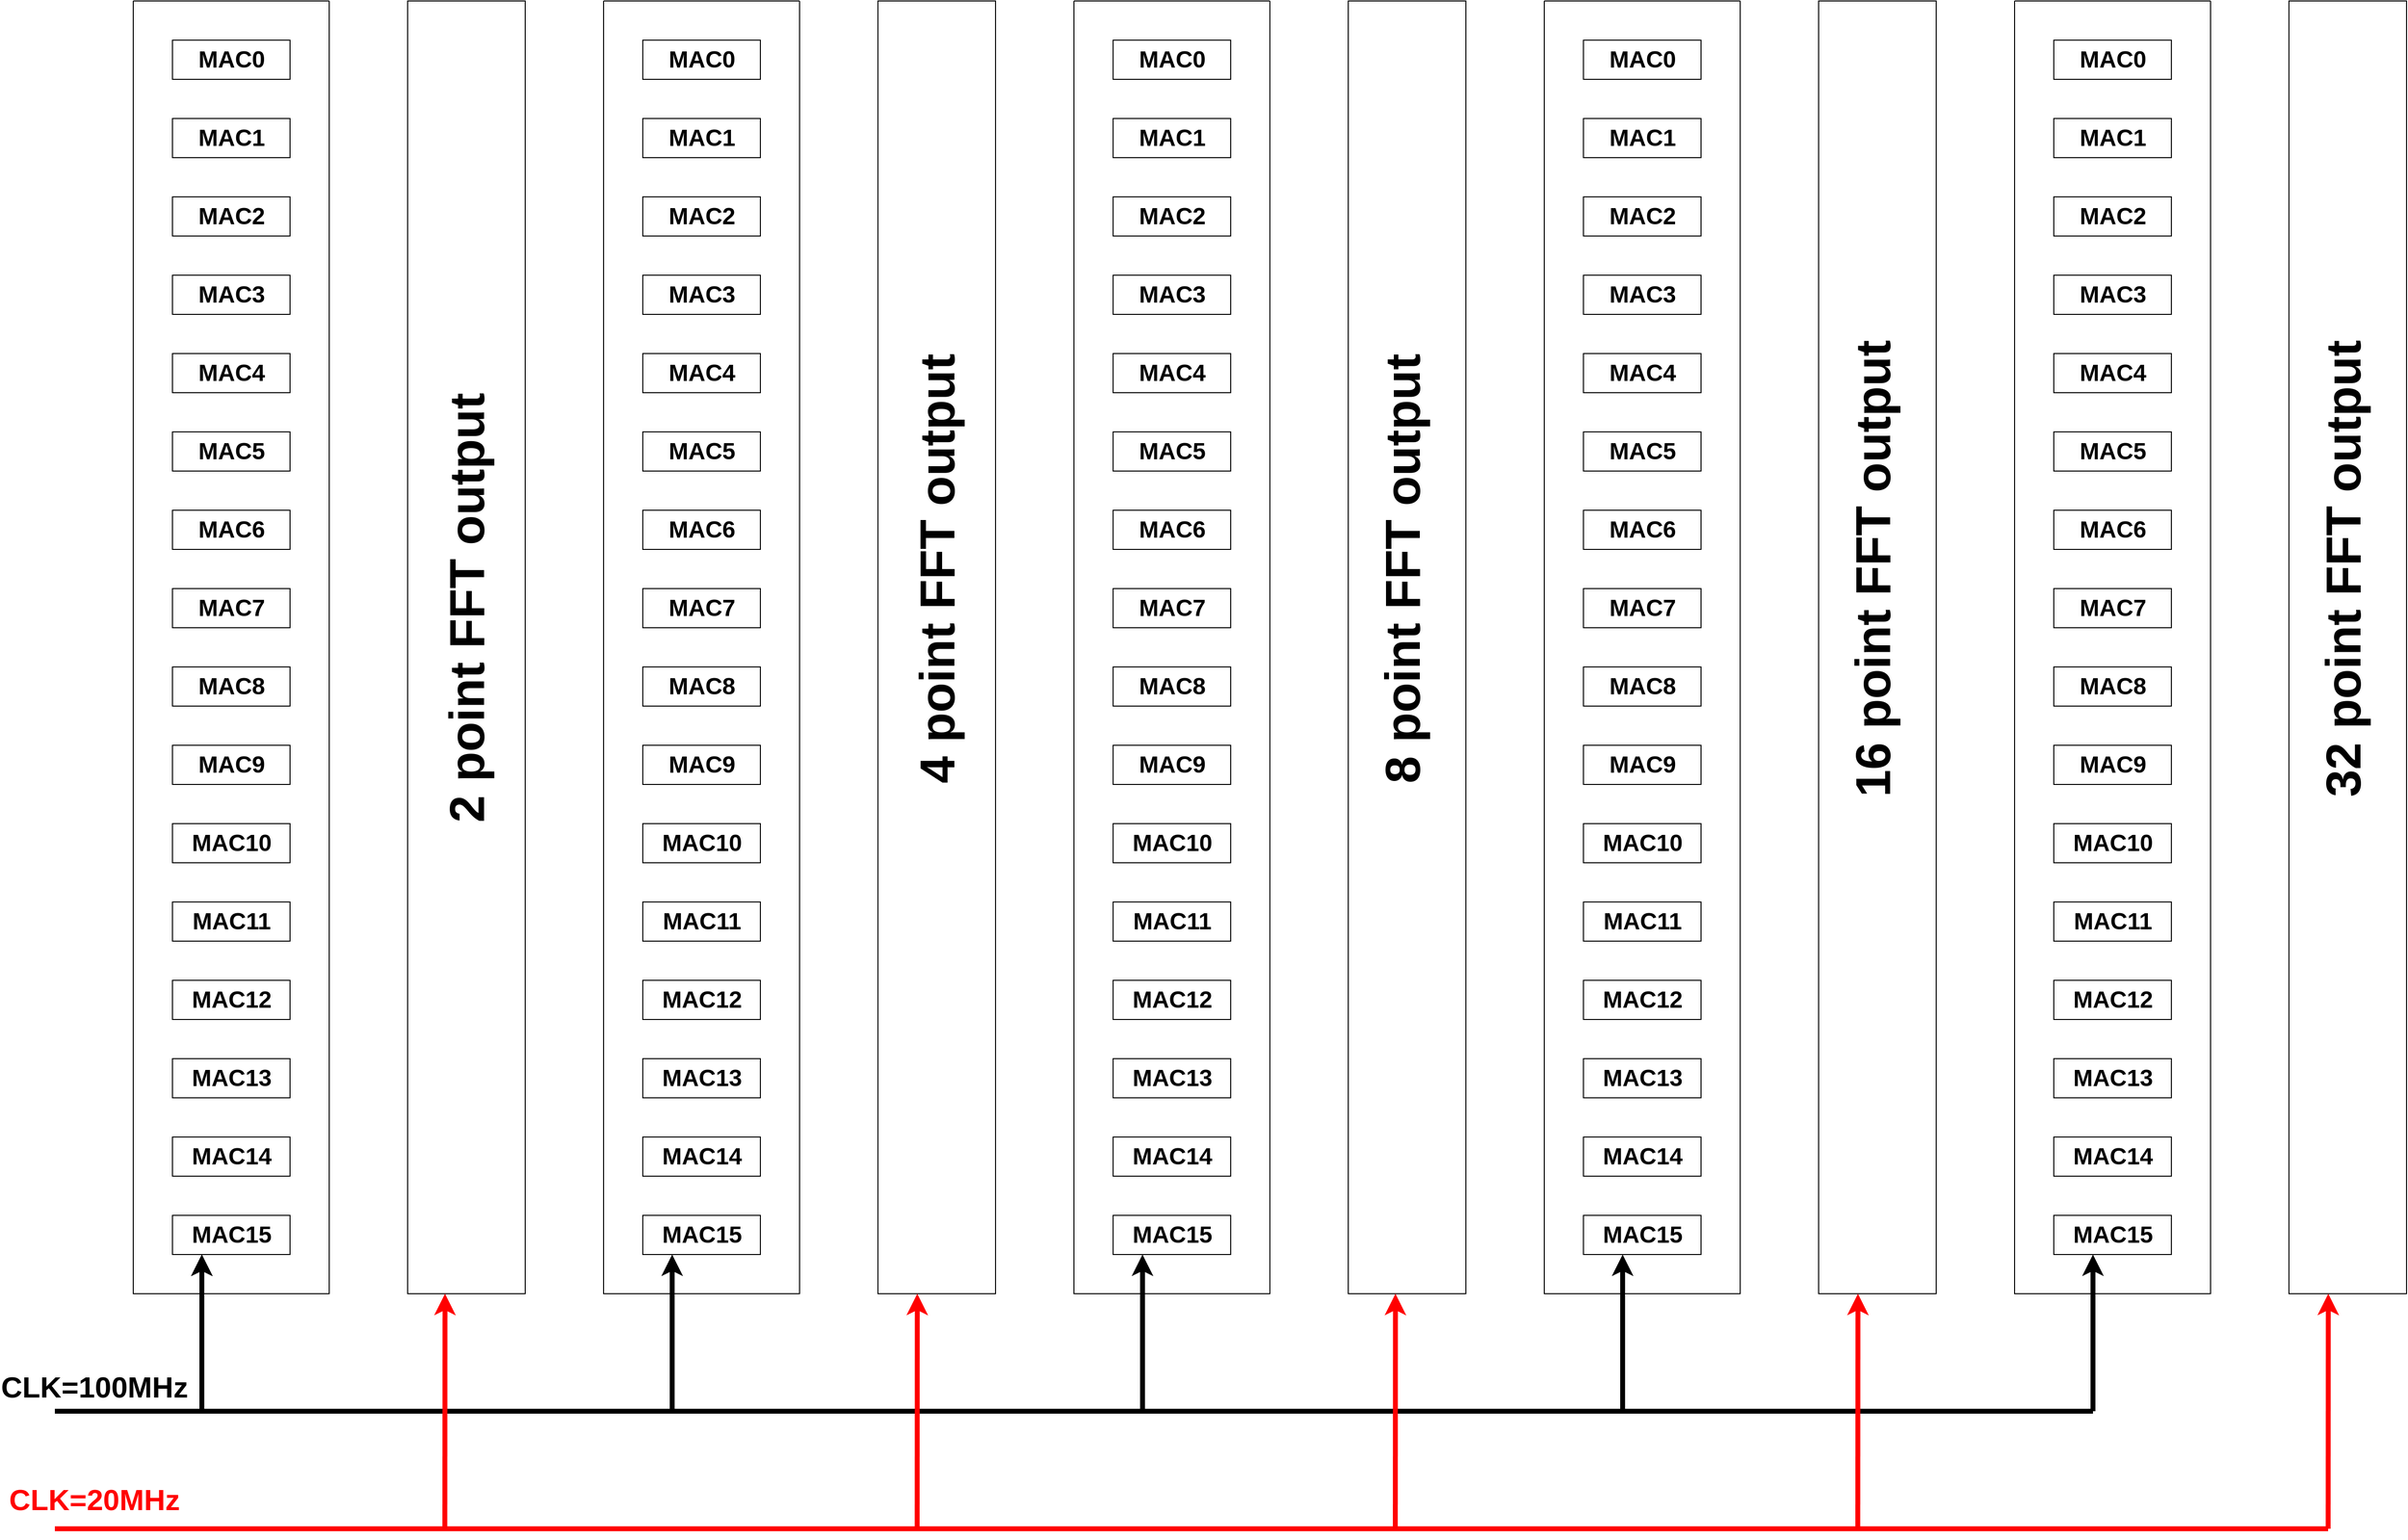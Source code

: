 <mxfile version="18.0.6" type="device"><diagram id="lHMolwDvKHyYYgCFEVTP" name="Page-1"><mxGraphModel dx="4016" dy="2709" grid="1" gridSize="10" guides="1" tooltips="1" connect="1" arrows="1" fold="1" page="1" pageScale="1" pageWidth="850" pageHeight="1100" math="0" shadow="0"><root><mxCell id="0"/><mxCell id="1" parent="0"/><mxCell id="5bzmOetq7V-Bew535B3o-4" value="" style="swimlane;startSize=0;" vertex="1" parent="1"><mxGeometry x="-440" y="-1080" width="200" height="1320" as="geometry"/></mxCell><mxCell id="5bzmOetq7V-Bew535B3o-5" value="" style="rounded=0;whiteSpace=wrap;html=1;" vertex="1" parent="5bzmOetq7V-Bew535B3o-4"><mxGeometry x="40" y="40" width="120" height="40" as="geometry"/></mxCell><mxCell id="5bzmOetq7V-Bew535B3o-8" value="" style="rounded=0;whiteSpace=wrap;html=1;" vertex="1" parent="5bzmOetq7V-Bew535B3o-4"><mxGeometry x="40" y="120" width="120" height="40" as="geometry"/></mxCell><mxCell id="5bzmOetq7V-Bew535B3o-9" value="" style="rounded=0;whiteSpace=wrap;html=1;" vertex="1" parent="5bzmOetq7V-Bew535B3o-4"><mxGeometry x="40" y="200" width="120" height="40" as="geometry"/></mxCell><mxCell id="5bzmOetq7V-Bew535B3o-10" value="" style="rounded=0;whiteSpace=wrap;html=1;" vertex="1" parent="5bzmOetq7V-Bew535B3o-4"><mxGeometry x="40" y="280" width="120" height="40" as="geometry"/></mxCell><mxCell id="5bzmOetq7V-Bew535B3o-11" value="" style="rounded=0;whiteSpace=wrap;html=1;" vertex="1" parent="5bzmOetq7V-Bew535B3o-4"><mxGeometry x="40" y="360" width="120" height="40" as="geometry"/></mxCell><mxCell id="5bzmOetq7V-Bew535B3o-12" value="" style="rounded=0;whiteSpace=wrap;html=1;" vertex="1" parent="5bzmOetq7V-Bew535B3o-4"><mxGeometry x="40" y="440" width="120" height="40" as="geometry"/></mxCell><mxCell id="5bzmOetq7V-Bew535B3o-13" value="" style="rounded=0;whiteSpace=wrap;html=1;" vertex="1" parent="5bzmOetq7V-Bew535B3o-4"><mxGeometry x="40" y="520" width="120" height="40" as="geometry"/></mxCell><mxCell id="5bzmOetq7V-Bew535B3o-14" value="" style="rounded=0;whiteSpace=wrap;html=1;" vertex="1" parent="5bzmOetq7V-Bew535B3o-4"><mxGeometry x="40" y="600" width="120" height="40" as="geometry"/></mxCell><mxCell id="5bzmOetq7V-Bew535B3o-15" value="" style="rounded=0;whiteSpace=wrap;html=1;" vertex="1" parent="5bzmOetq7V-Bew535B3o-4"><mxGeometry x="40" y="680" width="120" height="40" as="geometry"/></mxCell><mxCell id="5bzmOetq7V-Bew535B3o-16" value="" style="rounded=0;whiteSpace=wrap;html=1;" vertex="1" parent="5bzmOetq7V-Bew535B3o-4"><mxGeometry x="40" y="760" width="120" height="40" as="geometry"/></mxCell><mxCell id="5bzmOetq7V-Bew535B3o-17" value="" style="rounded=0;whiteSpace=wrap;html=1;" vertex="1" parent="5bzmOetq7V-Bew535B3o-4"><mxGeometry x="40" y="840" width="120" height="40" as="geometry"/></mxCell><mxCell id="5bzmOetq7V-Bew535B3o-18" value="" style="rounded=0;whiteSpace=wrap;html=1;" vertex="1" parent="5bzmOetq7V-Bew535B3o-4"><mxGeometry x="40" y="920" width="120" height="40" as="geometry"/></mxCell><mxCell id="5bzmOetq7V-Bew535B3o-19" value="" style="rounded=0;whiteSpace=wrap;html=1;" vertex="1" parent="5bzmOetq7V-Bew535B3o-4"><mxGeometry x="40" y="1000" width="120" height="40" as="geometry"/></mxCell><mxCell id="5bzmOetq7V-Bew535B3o-20" value="" style="rounded=0;whiteSpace=wrap;html=1;" vertex="1" parent="5bzmOetq7V-Bew535B3o-4"><mxGeometry x="40" y="1080" width="120" height="40" as="geometry"/></mxCell><mxCell id="5bzmOetq7V-Bew535B3o-21" value="" style="rounded=0;whiteSpace=wrap;html=1;" vertex="1" parent="5bzmOetq7V-Bew535B3o-4"><mxGeometry x="40" y="1160" width="120" height="40" as="geometry"/></mxCell><mxCell id="5bzmOetq7V-Bew535B3o-22" value="" style="rounded=0;whiteSpace=wrap;html=1;" vertex="1" parent="5bzmOetq7V-Bew535B3o-4"><mxGeometry x="40" y="1240" width="120" height="40" as="geometry"/></mxCell><mxCell id="5bzmOetq7V-Bew535B3o-27" value="MAC0" style="text;strokeColor=none;fillColor=none;html=1;fontSize=24;fontStyle=1;verticalAlign=middle;align=center;" vertex="1" parent="5bzmOetq7V-Bew535B3o-4"><mxGeometry x="50" y="40" width="100" height="40" as="geometry"/></mxCell><mxCell id="5bzmOetq7V-Bew535B3o-28" value="MAC1" style="text;strokeColor=none;fillColor=none;html=1;fontSize=24;fontStyle=1;verticalAlign=middle;align=center;" vertex="1" parent="5bzmOetq7V-Bew535B3o-4"><mxGeometry x="50" y="120" width="100" height="40" as="geometry"/></mxCell><mxCell id="5bzmOetq7V-Bew535B3o-29" value="MAC2" style="text;strokeColor=none;fillColor=none;html=1;fontSize=24;fontStyle=1;verticalAlign=middle;align=center;" vertex="1" parent="5bzmOetq7V-Bew535B3o-4"><mxGeometry x="50" y="200" width="100" height="40" as="geometry"/></mxCell><mxCell id="5bzmOetq7V-Bew535B3o-30" value="MAC3" style="text;strokeColor=none;fillColor=none;html=1;fontSize=24;fontStyle=1;verticalAlign=middle;align=center;" vertex="1" parent="5bzmOetq7V-Bew535B3o-4"><mxGeometry x="50" y="280" width="100" height="40" as="geometry"/></mxCell><mxCell id="5bzmOetq7V-Bew535B3o-31" value="MAC4" style="text;strokeColor=none;fillColor=none;html=1;fontSize=24;fontStyle=1;verticalAlign=middle;align=center;" vertex="1" parent="5bzmOetq7V-Bew535B3o-4"><mxGeometry x="50" y="360" width="100" height="40" as="geometry"/></mxCell><mxCell id="5bzmOetq7V-Bew535B3o-32" value="MAC5" style="text;strokeColor=none;fillColor=none;html=1;fontSize=24;fontStyle=1;verticalAlign=middle;align=center;" vertex="1" parent="5bzmOetq7V-Bew535B3o-4"><mxGeometry x="50" y="440" width="100" height="40" as="geometry"/></mxCell><mxCell id="5bzmOetq7V-Bew535B3o-33" value="MAC6" style="text;strokeColor=none;fillColor=none;html=1;fontSize=24;fontStyle=1;verticalAlign=middle;align=center;" vertex="1" parent="5bzmOetq7V-Bew535B3o-4"><mxGeometry x="50" y="520" width="100" height="40" as="geometry"/></mxCell><mxCell id="5bzmOetq7V-Bew535B3o-34" value="MAC7" style="text;strokeColor=none;fillColor=none;html=1;fontSize=24;fontStyle=1;verticalAlign=middle;align=center;" vertex="1" parent="5bzmOetq7V-Bew535B3o-4"><mxGeometry x="50" y="600" width="100" height="40" as="geometry"/></mxCell><mxCell id="5bzmOetq7V-Bew535B3o-35" value="MAC8" style="text;strokeColor=none;fillColor=none;html=1;fontSize=24;fontStyle=1;verticalAlign=middle;align=center;" vertex="1" parent="5bzmOetq7V-Bew535B3o-4"><mxGeometry x="50" y="680" width="100" height="40" as="geometry"/></mxCell><mxCell id="5bzmOetq7V-Bew535B3o-36" value="MAC9" style="text;strokeColor=none;fillColor=none;html=1;fontSize=24;fontStyle=1;verticalAlign=middle;align=center;" vertex="1" parent="5bzmOetq7V-Bew535B3o-4"><mxGeometry x="50" y="760" width="100" height="40" as="geometry"/></mxCell><mxCell id="5bzmOetq7V-Bew535B3o-37" value="MAC10" style="text;strokeColor=none;fillColor=none;html=1;fontSize=24;fontStyle=1;verticalAlign=middle;align=center;" vertex="1" parent="5bzmOetq7V-Bew535B3o-4"><mxGeometry x="50" y="840" width="100" height="40" as="geometry"/></mxCell><mxCell id="5bzmOetq7V-Bew535B3o-38" value="MAC11" style="text;strokeColor=none;fillColor=none;html=1;fontSize=24;fontStyle=1;verticalAlign=middle;align=center;" vertex="1" parent="5bzmOetq7V-Bew535B3o-4"><mxGeometry x="50" y="920" width="100" height="40" as="geometry"/></mxCell><mxCell id="5bzmOetq7V-Bew535B3o-39" value="MAC12" style="text;strokeColor=none;fillColor=none;html=1;fontSize=24;fontStyle=1;verticalAlign=middle;align=center;" vertex="1" parent="5bzmOetq7V-Bew535B3o-4"><mxGeometry x="50" y="1000" width="100" height="40" as="geometry"/></mxCell><mxCell id="5bzmOetq7V-Bew535B3o-40" value="MAC13" style="text;strokeColor=none;fillColor=none;html=1;fontSize=24;fontStyle=1;verticalAlign=middle;align=center;" vertex="1" parent="5bzmOetq7V-Bew535B3o-4"><mxGeometry x="50" y="1080" width="100" height="40" as="geometry"/></mxCell><mxCell id="5bzmOetq7V-Bew535B3o-41" value="MAC14" style="text;strokeColor=none;fillColor=none;html=1;fontSize=24;fontStyle=1;verticalAlign=middle;align=center;" vertex="1" parent="5bzmOetq7V-Bew535B3o-4"><mxGeometry x="50" y="1160" width="100" height="40" as="geometry"/></mxCell><mxCell id="5bzmOetq7V-Bew535B3o-42" value="MAC15" style="text;strokeColor=none;fillColor=none;html=1;fontSize=24;fontStyle=1;verticalAlign=middle;align=center;" vertex="1" parent="5bzmOetq7V-Bew535B3o-4"><mxGeometry x="50" y="1240" width="100" height="40" as="geometry"/></mxCell><mxCell id="5bzmOetq7V-Bew535B3o-43" value="" style="swimlane;startSize=0;" vertex="1" parent="1"><mxGeometry x="40" y="-1080" width="200" height="1320" as="geometry"/></mxCell><mxCell id="5bzmOetq7V-Bew535B3o-44" value="" style="rounded=0;whiteSpace=wrap;html=1;" vertex="1" parent="5bzmOetq7V-Bew535B3o-43"><mxGeometry x="40" y="40" width="120" height="40" as="geometry"/></mxCell><mxCell id="5bzmOetq7V-Bew535B3o-45" value="" style="rounded=0;whiteSpace=wrap;html=1;" vertex="1" parent="5bzmOetq7V-Bew535B3o-43"><mxGeometry x="40" y="120" width="120" height="40" as="geometry"/></mxCell><mxCell id="5bzmOetq7V-Bew535B3o-46" value="" style="rounded=0;whiteSpace=wrap;html=1;" vertex="1" parent="5bzmOetq7V-Bew535B3o-43"><mxGeometry x="40" y="200" width="120" height="40" as="geometry"/></mxCell><mxCell id="5bzmOetq7V-Bew535B3o-47" value="" style="rounded=0;whiteSpace=wrap;html=1;" vertex="1" parent="5bzmOetq7V-Bew535B3o-43"><mxGeometry x="40" y="280" width="120" height="40" as="geometry"/></mxCell><mxCell id="5bzmOetq7V-Bew535B3o-48" value="" style="rounded=0;whiteSpace=wrap;html=1;" vertex="1" parent="5bzmOetq7V-Bew535B3o-43"><mxGeometry x="40" y="360" width="120" height="40" as="geometry"/></mxCell><mxCell id="5bzmOetq7V-Bew535B3o-49" value="" style="rounded=0;whiteSpace=wrap;html=1;" vertex="1" parent="5bzmOetq7V-Bew535B3o-43"><mxGeometry x="40" y="440" width="120" height="40" as="geometry"/></mxCell><mxCell id="5bzmOetq7V-Bew535B3o-50" value="" style="rounded=0;whiteSpace=wrap;html=1;" vertex="1" parent="5bzmOetq7V-Bew535B3o-43"><mxGeometry x="40" y="520" width="120" height="40" as="geometry"/></mxCell><mxCell id="5bzmOetq7V-Bew535B3o-51" value="" style="rounded=0;whiteSpace=wrap;html=1;" vertex="1" parent="5bzmOetq7V-Bew535B3o-43"><mxGeometry x="40" y="600" width="120" height="40" as="geometry"/></mxCell><mxCell id="5bzmOetq7V-Bew535B3o-52" value="" style="rounded=0;whiteSpace=wrap;html=1;" vertex="1" parent="5bzmOetq7V-Bew535B3o-43"><mxGeometry x="40" y="680" width="120" height="40" as="geometry"/></mxCell><mxCell id="5bzmOetq7V-Bew535B3o-53" value="" style="rounded=0;whiteSpace=wrap;html=1;" vertex="1" parent="5bzmOetq7V-Bew535B3o-43"><mxGeometry x="40" y="760" width="120" height="40" as="geometry"/></mxCell><mxCell id="5bzmOetq7V-Bew535B3o-54" value="" style="rounded=0;whiteSpace=wrap;html=1;" vertex="1" parent="5bzmOetq7V-Bew535B3o-43"><mxGeometry x="40" y="840" width="120" height="40" as="geometry"/></mxCell><mxCell id="5bzmOetq7V-Bew535B3o-55" value="" style="rounded=0;whiteSpace=wrap;html=1;" vertex="1" parent="5bzmOetq7V-Bew535B3o-43"><mxGeometry x="40" y="920" width="120" height="40" as="geometry"/></mxCell><mxCell id="5bzmOetq7V-Bew535B3o-56" value="" style="rounded=0;whiteSpace=wrap;html=1;" vertex="1" parent="5bzmOetq7V-Bew535B3o-43"><mxGeometry x="40" y="1000" width="120" height="40" as="geometry"/></mxCell><mxCell id="5bzmOetq7V-Bew535B3o-57" value="" style="rounded=0;whiteSpace=wrap;html=1;" vertex="1" parent="5bzmOetq7V-Bew535B3o-43"><mxGeometry x="40" y="1080" width="120" height="40" as="geometry"/></mxCell><mxCell id="5bzmOetq7V-Bew535B3o-58" value="" style="rounded=0;whiteSpace=wrap;html=1;" vertex="1" parent="5bzmOetq7V-Bew535B3o-43"><mxGeometry x="40" y="1160" width="120" height="40" as="geometry"/></mxCell><mxCell id="5bzmOetq7V-Bew535B3o-59" value="" style="rounded=0;whiteSpace=wrap;html=1;" vertex="1" parent="5bzmOetq7V-Bew535B3o-43"><mxGeometry x="40" y="1240" width="120" height="40" as="geometry"/></mxCell><mxCell id="5bzmOetq7V-Bew535B3o-60" value="MAC0" style="text;strokeColor=none;fillColor=none;html=1;fontSize=24;fontStyle=1;verticalAlign=middle;align=center;" vertex="1" parent="5bzmOetq7V-Bew535B3o-43"><mxGeometry x="50" y="40" width="100" height="40" as="geometry"/></mxCell><mxCell id="5bzmOetq7V-Bew535B3o-61" value="MAC1" style="text;strokeColor=none;fillColor=none;html=1;fontSize=24;fontStyle=1;verticalAlign=middle;align=center;" vertex="1" parent="5bzmOetq7V-Bew535B3o-43"><mxGeometry x="50" y="120" width="100" height="40" as="geometry"/></mxCell><mxCell id="5bzmOetq7V-Bew535B3o-62" value="MAC2" style="text;strokeColor=none;fillColor=none;html=1;fontSize=24;fontStyle=1;verticalAlign=middle;align=center;" vertex="1" parent="5bzmOetq7V-Bew535B3o-43"><mxGeometry x="50" y="200" width="100" height="40" as="geometry"/></mxCell><mxCell id="5bzmOetq7V-Bew535B3o-63" value="MAC3" style="text;strokeColor=none;fillColor=none;html=1;fontSize=24;fontStyle=1;verticalAlign=middle;align=center;" vertex="1" parent="5bzmOetq7V-Bew535B3o-43"><mxGeometry x="50" y="280" width="100" height="40" as="geometry"/></mxCell><mxCell id="5bzmOetq7V-Bew535B3o-64" value="MAC4" style="text;strokeColor=none;fillColor=none;html=1;fontSize=24;fontStyle=1;verticalAlign=middle;align=center;" vertex="1" parent="5bzmOetq7V-Bew535B3o-43"><mxGeometry x="50" y="360" width="100" height="40" as="geometry"/></mxCell><mxCell id="5bzmOetq7V-Bew535B3o-65" value="MAC5" style="text;strokeColor=none;fillColor=none;html=1;fontSize=24;fontStyle=1;verticalAlign=middle;align=center;" vertex="1" parent="5bzmOetq7V-Bew535B3o-43"><mxGeometry x="50" y="440" width="100" height="40" as="geometry"/></mxCell><mxCell id="5bzmOetq7V-Bew535B3o-66" value="MAC6" style="text;strokeColor=none;fillColor=none;html=1;fontSize=24;fontStyle=1;verticalAlign=middle;align=center;" vertex="1" parent="5bzmOetq7V-Bew535B3o-43"><mxGeometry x="50" y="520" width="100" height="40" as="geometry"/></mxCell><mxCell id="5bzmOetq7V-Bew535B3o-67" value="MAC7" style="text;strokeColor=none;fillColor=none;html=1;fontSize=24;fontStyle=1;verticalAlign=middle;align=center;" vertex="1" parent="5bzmOetq7V-Bew535B3o-43"><mxGeometry x="50" y="600" width="100" height="40" as="geometry"/></mxCell><mxCell id="5bzmOetq7V-Bew535B3o-68" value="MAC8" style="text;strokeColor=none;fillColor=none;html=1;fontSize=24;fontStyle=1;verticalAlign=middle;align=center;" vertex="1" parent="5bzmOetq7V-Bew535B3o-43"><mxGeometry x="50" y="680" width="100" height="40" as="geometry"/></mxCell><mxCell id="5bzmOetq7V-Bew535B3o-69" value="MAC9" style="text;strokeColor=none;fillColor=none;html=1;fontSize=24;fontStyle=1;verticalAlign=middle;align=center;" vertex="1" parent="5bzmOetq7V-Bew535B3o-43"><mxGeometry x="50" y="760" width="100" height="40" as="geometry"/></mxCell><mxCell id="5bzmOetq7V-Bew535B3o-70" value="MAC10" style="text;strokeColor=none;fillColor=none;html=1;fontSize=24;fontStyle=1;verticalAlign=middle;align=center;" vertex="1" parent="5bzmOetq7V-Bew535B3o-43"><mxGeometry x="50" y="840" width="100" height="40" as="geometry"/></mxCell><mxCell id="5bzmOetq7V-Bew535B3o-71" value="MAC11" style="text;strokeColor=none;fillColor=none;html=1;fontSize=24;fontStyle=1;verticalAlign=middle;align=center;" vertex="1" parent="5bzmOetq7V-Bew535B3o-43"><mxGeometry x="50" y="920" width="100" height="40" as="geometry"/></mxCell><mxCell id="5bzmOetq7V-Bew535B3o-72" value="MAC12" style="text;strokeColor=none;fillColor=none;html=1;fontSize=24;fontStyle=1;verticalAlign=middle;align=center;" vertex="1" parent="5bzmOetq7V-Bew535B3o-43"><mxGeometry x="50" y="1000" width="100" height="40" as="geometry"/></mxCell><mxCell id="5bzmOetq7V-Bew535B3o-73" value="MAC13" style="text;strokeColor=none;fillColor=none;html=1;fontSize=24;fontStyle=1;verticalAlign=middle;align=center;" vertex="1" parent="5bzmOetq7V-Bew535B3o-43"><mxGeometry x="50" y="1080" width="100" height="40" as="geometry"/></mxCell><mxCell id="5bzmOetq7V-Bew535B3o-74" value="MAC14" style="text;strokeColor=none;fillColor=none;html=1;fontSize=24;fontStyle=1;verticalAlign=middle;align=center;" vertex="1" parent="5bzmOetq7V-Bew535B3o-43"><mxGeometry x="50" y="1160" width="100" height="40" as="geometry"/></mxCell><mxCell id="5bzmOetq7V-Bew535B3o-75" value="MAC15" style="text;strokeColor=none;fillColor=none;html=1;fontSize=24;fontStyle=1;verticalAlign=middle;align=center;" vertex="1" parent="5bzmOetq7V-Bew535B3o-43"><mxGeometry x="50" y="1240" width="100" height="40" as="geometry"/></mxCell><mxCell id="5bzmOetq7V-Bew535B3o-178" value="" style="endArrow=classic;html=1;rounded=0;entryX=0;entryY=1;entryDx=0;entryDy=0;strokeWidth=5;" edge="1" parent="5bzmOetq7V-Bew535B3o-43"><mxGeometry width="50" height="50" relative="1" as="geometry"><mxPoint x="-410" y="1440" as="sourcePoint"/><mxPoint x="-410" y="1280" as="targetPoint"/></mxGeometry></mxCell><mxCell id="5bzmOetq7V-Bew535B3o-76" value="" style="swimlane;startSize=0;" vertex="1" parent="1"><mxGeometry x="520" y="-1080" width="200" height="1320" as="geometry"/></mxCell><mxCell id="5bzmOetq7V-Bew535B3o-77" value="" style="rounded=0;whiteSpace=wrap;html=1;" vertex="1" parent="5bzmOetq7V-Bew535B3o-76"><mxGeometry x="40" y="40" width="120" height="40" as="geometry"/></mxCell><mxCell id="5bzmOetq7V-Bew535B3o-78" value="" style="rounded=0;whiteSpace=wrap;html=1;" vertex="1" parent="5bzmOetq7V-Bew535B3o-76"><mxGeometry x="40" y="120" width="120" height="40" as="geometry"/></mxCell><mxCell id="5bzmOetq7V-Bew535B3o-79" value="" style="rounded=0;whiteSpace=wrap;html=1;" vertex="1" parent="5bzmOetq7V-Bew535B3o-76"><mxGeometry x="40" y="200" width="120" height="40" as="geometry"/></mxCell><mxCell id="5bzmOetq7V-Bew535B3o-80" value="" style="rounded=0;whiteSpace=wrap;html=1;" vertex="1" parent="5bzmOetq7V-Bew535B3o-76"><mxGeometry x="40" y="280" width="120" height="40" as="geometry"/></mxCell><mxCell id="5bzmOetq7V-Bew535B3o-81" value="" style="rounded=0;whiteSpace=wrap;html=1;" vertex="1" parent="5bzmOetq7V-Bew535B3o-76"><mxGeometry x="40" y="360" width="120" height="40" as="geometry"/></mxCell><mxCell id="5bzmOetq7V-Bew535B3o-82" value="" style="rounded=0;whiteSpace=wrap;html=1;" vertex="1" parent="5bzmOetq7V-Bew535B3o-76"><mxGeometry x="40" y="440" width="120" height="40" as="geometry"/></mxCell><mxCell id="5bzmOetq7V-Bew535B3o-83" value="" style="rounded=0;whiteSpace=wrap;html=1;" vertex="1" parent="5bzmOetq7V-Bew535B3o-76"><mxGeometry x="40" y="520" width="120" height="40" as="geometry"/></mxCell><mxCell id="5bzmOetq7V-Bew535B3o-84" value="" style="rounded=0;whiteSpace=wrap;html=1;" vertex="1" parent="5bzmOetq7V-Bew535B3o-76"><mxGeometry x="40" y="600" width="120" height="40" as="geometry"/></mxCell><mxCell id="5bzmOetq7V-Bew535B3o-85" value="" style="rounded=0;whiteSpace=wrap;html=1;" vertex="1" parent="5bzmOetq7V-Bew535B3o-76"><mxGeometry x="40" y="680" width="120" height="40" as="geometry"/></mxCell><mxCell id="5bzmOetq7V-Bew535B3o-86" value="" style="rounded=0;whiteSpace=wrap;html=1;" vertex="1" parent="5bzmOetq7V-Bew535B3o-76"><mxGeometry x="40" y="760" width="120" height="40" as="geometry"/></mxCell><mxCell id="5bzmOetq7V-Bew535B3o-87" value="" style="rounded=0;whiteSpace=wrap;html=1;" vertex="1" parent="5bzmOetq7V-Bew535B3o-76"><mxGeometry x="40" y="840" width="120" height="40" as="geometry"/></mxCell><mxCell id="5bzmOetq7V-Bew535B3o-88" value="" style="rounded=0;whiteSpace=wrap;html=1;" vertex="1" parent="5bzmOetq7V-Bew535B3o-76"><mxGeometry x="40" y="920" width="120" height="40" as="geometry"/></mxCell><mxCell id="5bzmOetq7V-Bew535B3o-89" value="" style="rounded=0;whiteSpace=wrap;html=1;" vertex="1" parent="5bzmOetq7V-Bew535B3o-76"><mxGeometry x="40" y="1000" width="120" height="40" as="geometry"/></mxCell><mxCell id="5bzmOetq7V-Bew535B3o-90" value="" style="rounded=0;whiteSpace=wrap;html=1;" vertex="1" parent="5bzmOetq7V-Bew535B3o-76"><mxGeometry x="40" y="1080" width="120" height="40" as="geometry"/></mxCell><mxCell id="5bzmOetq7V-Bew535B3o-91" value="" style="rounded=0;whiteSpace=wrap;html=1;" vertex="1" parent="5bzmOetq7V-Bew535B3o-76"><mxGeometry x="40" y="1160" width="120" height="40" as="geometry"/></mxCell><mxCell id="5bzmOetq7V-Bew535B3o-92" value="" style="rounded=0;whiteSpace=wrap;html=1;" vertex="1" parent="5bzmOetq7V-Bew535B3o-76"><mxGeometry x="40" y="1240" width="120" height="40" as="geometry"/></mxCell><mxCell id="5bzmOetq7V-Bew535B3o-93" value="MAC0" style="text;strokeColor=none;fillColor=none;html=1;fontSize=24;fontStyle=1;verticalAlign=middle;align=center;" vertex="1" parent="5bzmOetq7V-Bew535B3o-76"><mxGeometry x="50" y="40" width="100" height="40" as="geometry"/></mxCell><mxCell id="5bzmOetq7V-Bew535B3o-94" value="MAC1" style="text;strokeColor=none;fillColor=none;html=1;fontSize=24;fontStyle=1;verticalAlign=middle;align=center;" vertex="1" parent="5bzmOetq7V-Bew535B3o-76"><mxGeometry x="50" y="120" width="100" height="40" as="geometry"/></mxCell><mxCell id="5bzmOetq7V-Bew535B3o-95" value="MAC2" style="text;strokeColor=none;fillColor=none;html=1;fontSize=24;fontStyle=1;verticalAlign=middle;align=center;" vertex="1" parent="5bzmOetq7V-Bew535B3o-76"><mxGeometry x="50" y="200" width="100" height="40" as="geometry"/></mxCell><mxCell id="5bzmOetq7V-Bew535B3o-96" value="MAC3" style="text;strokeColor=none;fillColor=none;html=1;fontSize=24;fontStyle=1;verticalAlign=middle;align=center;" vertex="1" parent="5bzmOetq7V-Bew535B3o-76"><mxGeometry x="50" y="280" width="100" height="40" as="geometry"/></mxCell><mxCell id="5bzmOetq7V-Bew535B3o-97" value="MAC4" style="text;strokeColor=none;fillColor=none;html=1;fontSize=24;fontStyle=1;verticalAlign=middle;align=center;" vertex="1" parent="5bzmOetq7V-Bew535B3o-76"><mxGeometry x="50" y="360" width="100" height="40" as="geometry"/></mxCell><mxCell id="5bzmOetq7V-Bew535B3o-98" value="MAC5" style="text;strokeColor=none;fillColor=none;html=1;fontSize=24;fontStyle=1;verticalAlign=middle;align=center;" vertex="1" parent="5bzmOetq7V-Bew535B3o-76"><mxGeometry x="50" y="440" width="100" height="40" as="geometry"/></mxCell><mxCell id="5bzmOetq7V-Bew535B3o-99" value="MAC6" style="text;strokeColor=none;fillColor=none;html=1;fontSize=24;fontStyle=1;verticalAlign=middle;align=center;" vertex="1" parent="5bzmOetq7V-Bew535B3o-76"><mxGeometry x="50" y="520" width="100" height="40" as="geometry"/></mxCell><mxCell id="5bzmOetq7V-Bew535B3o-100" value="MAC7" style="text;strokeColor=none;fillColor=none;html=1;fontSize=24;fontStyle=1;verticalAlign=middle;align=center;" vertex="1" parent="5bzmOetq7V-Bew535B3o-76"><mxGeometry x="50" y="600" width="100" height="40" as="geometry"/></mxCell><mxCell id="5bzmOetq7V-Bew535B3o-101" value="MAC8" style="text;strokeColor=none;fillColor=none;html=1;fontSize=24;fontStyle=1;verticalAlign=middle;align=center;" vertex="1" parent="5bzmOetq7V-Bew535B3o-76"><mxGeometry x="50" y="680" width="100" height="40" as="geometry"/></mxCell><mxCell id="5bzmOetq7V-Bew535B3o-102" value="MAC9" style="text;strokeColor=none;fillColor=none;html=1;fontSize=24;fontStyle=1;verticalAlign=middle;align=center;" vertex="1" parent="5bzmOetq7V-Bew535B3o-76"><mxGeometry x="50" y="760" width="100" height="40" as="geometry"/></mxCell><mxCell id="5bzmOetq7V-Bew535B3o-103" value="MAC10" style="text;strokeColor=none;fillColor=none;html=1;fontSize=24;fontStyle=1;verticalAlign=middle;align=center;" vertex="1" parent="5bzmOetq7V-Bew535B3o-76"><mxGeometry x="50" y="840" width="100" height="40" as="geometry"/></mxCell><mxCell id="5bzmOetq7V-Bew535B3o-104" value="MAC11" style="text;strokeColor=none;fillColor=none;html=1;fontSize=24;fontStyle=1;verticalAlign=middle;align=center;" vertex="1" parent="5bzmOetq7V-Bew535B3o-76"><mxGeometry x="50" y="920" width="100" height="40" as="geometry"/></mxCell><mxCell id="5bzmOetq7V-Bew535B3o-105" value="MAC12" style="text;strokeColor=none;fillColor=none;html=1;fontSize=24;fontStyle=1;verticalAlign=middle;align=center;" vertex="1" parent="5bzmOetq7V-Bew535B3o-76"><mxGeometry x="50" y="1000" width="100" height="40" as="geometry"/></mxCell><mxCell id="5bzmOetq7V-Bew535B3o-106" value="MAC13" style="text;strokeColor=none;fillColor=none;html=1;fontSize=24;fontStyle=1;verticalAlign=middle;align=center;" vertex="1" parent="5bzmOetq7V-Bew535B3o-76"><mxGeometry x="50" y="1080" width="100" height="40" as="geometry"/></mxCell><mxCell id="5bzmOetq7V-Bew535B3o-107" value="MAC14" style="text;strokeColor=none;fillColor=none;html=1;fontSize=24;fontStyle=1;verticalAlign=middle;align=center;" vertex="1" parent="5bzmOetq7V-Bew535B3o-76"><mxGeometry x="50" y="1160" width="100" height="40" as="geometry"/></mxCell><mxCell id="5bzmOetq7V-Bew535B3o-108" value="MAC15" style="text;strokeColor=none;fillColor=none;html=1;fontSize=24;fontStyle=1;verticalAlign=middle;align=center;" vertex="1" parent="5bzmOetq7V-Bew535B3o-76"><mxGeometry x="50" y="1240" width="100" height="40" as="geometry"/></mxCell><mxCell id="5bzmOetq7V-Bew535B3o-180" value="" style="endArrow=classic;html=1;rounded=0;entryX=0;entryY=1;entryDx=0;entryDy=0;strokeWidth=5;" edge="1" parent="5bzmOetq7V-Bew535B3o-76"><mxGeometry width="50" height="50" relative="1" as="geometry"><mxPoint x="-410" y="1440" as="sourcePoint"/><mxPoint x="-410" y="1280" as="targetPoint"/></mxGeometry></mxCell><mxCell id="5bzmOetq7V-Bew535B3o-109" value="" style="swimlane;startSize=0;" vertex="1" parent="1"><mxGeometry x="1000" y="-1080" width="200" height="1320" as="geometry"/></mxCell><mxCell id="5bzmOetq7V-Bew535B3o-110" value="" style="rounded=0;whiteSpace=wrap;html=1;" vertex="1" parent="5bzmOetq7V-Bew535B3o-109"><mxGeometry x="40" y="40" width="120" height="40" as="geometry"/></mxCell><mxCell id="5bzmOetq7V-Bew535B3o-111" value="" style="rounded=0;whiteSpace=wrap;html=1;" vertex="1" parent="5bzmOetq7V-Bew535B3o-109"><mxGeometry x="40" y="120" width="120" height="40" as="geometry"/></mxCell><mxCell id="5bzmOetq7V-Bew535B3o-112" value="" style="rounded=0;whiteSpace=wrap;html=1;" vertex="1" parent="5bzmOetq7V-Bew535B3o-109"><mxGeometry x="40" y="200" width="120" height="40" as="geometry"/></mxCell><mxCell id="5bzmOetq7V-Bew535B3o-113" value="" style="rounded=0;whiteSpace=wrap;html=1;" vertex="1" parent="5bzmOetq7V-Bew535B3o-109"><mxGeometry x="40" y="280" width="120" height="40" as="geometry"/></mxCell><mxCell id="5bzmOetq7V-Bew535B3o-114" value="" style="rounded=0;whiteSpace=wrap;html=1;" vertex="1" parent="5bzmOetq7V-Bew535B3o-109"><mxGeometry x="40" y="360" width="120" height="40" as="geometry"/></mxCell><mxCell id="5bzmOetq7V-Bew535B3o-115" value="" style="rounded=0;whiteSpace=wrap;html=1;" vertex="1" parent="5bzmOetq7V-Bew535B3o-109"><mxGeometry x="40" y="440" width="120" height="40" as="geometry"/></mxCell><mxCell id="5bzmOetq7V-Bew535B3o-116" value="" style="rounded=0;whiteSpace=wrap;html=1;" vertex="1" parent="5bzmOetq7V-Bew535B3o-109"><mxGeometry x="40" y="520" width="120" height="40" as="geometry"/></mxCell><mxCell id="5bzmOetq7V-Bew535B3o-117" value="" style="rounded=0;whiteSpace=wrap;html=1;" vertex="1" parent="5bzmOetq7V-Bew535B3o-109"><mxGeometry x="40" y="600" width="120" height="40" as="geometry"/></mxCell><mxCell id="5bzmOetq7V-Bew535B3o-118" value="" style="rounded=0;whiteSpace=wrap;html=1;" vertex="1" parent="5bzmOetq7V-Bew535B3o-109"><mxGeometry x="40" y="680" width="120" height="40" as="geometry"/></mxCell><mxCell id="5bzmOetq7V-Bew535B3o-119" value="" style="rounded=0;whiteSpace=wrap;html=1;" vertex="1" parent="5bzmOetq7V-Bew535B3o-109"><mxGeometry x="40" y="760" width="120" height="40" as="geometry"/></mxCell><mxCell id="5bzmOetq7V-Bew535B3o-120" value="" style="rounded=0;whiteSpace=wrap;html=1;" vertex="1" parent="5bzmOetq7V-Bew535B3o-109"><mxGeometry x="40" y="840" width="120" height="40" as="geometry"/></mxCell><mxCell id="5bzmOetq7V-Bew535B3o-121" value="" style="rounded=0;whiteSpace=wrap;html=1;" vertex="1" parent="5bzmOetq7V-Bew535B3o-109"><mxGeometry x="40" y="920" width="120" height="40" as="geometry"/></mxCell><mxCell id="5bzmOetq7V-Bew535B3o-122" value="" style="rounded=0;whiteSpace=wrap;html=1;" vertex="1" parent="5bzmOetq7V-Bew535B3o-109"><mxGeometry x="40" y="1000" width="120" height="40" as="geometry"/></mxCell><mxCell id="5bzmOetq7V-Bew535B3o-123" value="" style="rounded=0;whiteSpace=wrap;html=1;" vertex="1" parent="5bzmOetq7V-Bew535B3o-109"><mxGeometry x="40" y="1080" width="120" height="40" as="geometry"/></mxCell><mxCell id="5bzmOetq7V-Bew535B3o-124" value="" style="rounded=0;whiteSpace=wrap;html=1;" vertex="1" parent="5bzmOetq7V-Bew535B3o-109"><mxGeometry x="40" y="1160" width="120" height="40" as="geometry"/></mxCell><mxCell id="5bzmOetq7V-Bew535B3o-125" value="" style="rounded=0;whiteSpace=wrap;html=1;" vertex="1" parent="5bzmOetq7V-Bew535B3o-109"><mxGeometry x="40" y="1240" width="120" height="40" as="geometry"/></mxCell><mxCell id="5bzmOetq7V-Bew535B3o-126" value="MAC0" style="text;strokeColor=none;fillColor=none;html=1;fontSize=24;fontStyle=1;verticalAlign=middle;align=center;" vertex="1" parent="5bzmOetq7V-Bew535B3o-109"><mxGeometry x="50" y="40" width="100" height="40" as="geometry"/></mxCell><mxCell id="5bzmOetq7V-Bew535B3o-127" value="MAC1" style="text;strokeColor=none;fillColor=none;html=1;fontSize=24;fontStyle=1;verticalAlign=middle;align=center;" vertex="1" parent="5bzmOetq7V-Bew535B3o-109"><mxGeometry x="50" y="120" width="100" height="40" as="geometry"/></mxCell><mxCell id="5bzmOetq7V-Bew535B3o-128" value="MAC2" style="text;strokeColor=none;fillColor=none;html=1;fontSize=24;fontStyle=1;verticalAlign=middle;align=center;" vertex="1" parent="5bzmOetq7V-Bew535B3o-109"><mxGeometry x="50" y="200" width="100" height="40" as="geometry"/></mxCell><mxCell id="5bzmOetq7V-Bew535B3o-129" value="MAC3" style="text;strokeColor=none;fillColor=none;html=1;fontSize=24;fontStyle=1;verticalAlign=middle;align=center;" vertex="1" parent="5bzmOetq7V-Bew535B3o-109"><mxGeometry x="50" y="280" width="100" height="40" as="geometry"/></mxCell><mxCell id="5bzmOetq7V-Bew535B3o-130" value="MAC4" style="text;strokeColor=none;fillColor=none;html=1;fontSize=24;fontStyle=1;verticalAlign=middle;align=center;" vertex="1" parent="5bzmOetq7V-Bew535B3o-109"><mxGeometry x="50" y="360" width="100" height="40" as="geometry"/></mxCell><mxCell id="5bzmOetq7V-Bew535B3o-131" value="MAC5" style="text;strokeColor=none;fillColor=none;html=1;fontSize=24;fontStyle=1;verticalAlign=middle;align=center;" vertex="1" parent="5bzmOetq7V-Bew535B3o-109"><mxGeometry x="50" y="440" width="100" height="40" as="geometry"/></mxCell><mxCell id="5bzmOetq7V-Bew535B3o-132" value="MAC6" style="text;strokeColor=none;fillColor=none;html=1;fontSize=24;fontStyle=1;verticalAlign=middle;align=center;" vertex="1" parent="5bzmOetq7V-Bew535B3o-109"><mxGeometry x="50" y="520" width="100" height="40" as="geometry"/></mxCell><mxCell id="5bzmOetq7V-Bew535B3o-133" value="MAC7" style="text;strokeColor=none;fillColor=none;html=1;fontSize=24;fontStyle=1;verticalAlign=middle;align=center;" vertex="1" parent="5bzmOetq7V-Bew535B3o-109"><mxGeometry x="50" y="600" width="100" height="40" as="geometry"/></mxCell><mxCell id="5bzmOetq7V-Bew535B3o-134" value="MAC8" style="text;strokeColor=none;fillColor=none;html=1;fontSize=24;fontStyle=1;verticalAlign=middle;align=center;" vertex="1" parent="5bzmOetq7V-Bew535B3o-109"><mxGeometry x="50" y="680" width="100" height="40" as="geometry"/></mxCell><mxCell id="5bzmOetq7V-Bew535B3o-135" value="MAC9" style="text;strokeColor=none;fillColor=none;html=1;fontSize=24;fontStyle=1;verticalAlign=middle;align=center;" vertex="1" parent="5bzmOetq7V-Bew535B3o-109"><mxGeometry x="50" y="760" width="100" height="40" as="geometry"/></mxCell><mxCell id="5bzmOetq7V-Bew535B3o-136" value="MAC10" style="text;strokeColor=none;fillColor=none;html=1;fontSize=24;fontStyle=1;verticalAlign=middle;align=center;" vertex="1" parent="5bzmOetq7V-Bew535B3o-109"><mxGeometry x="50" y="840" width="100" height="40" as="geometry"/></mxCell><mxCell id="5bzmOetq7V-Bew535B3o-137" value="MAC11" style="text;strokeColor=none;fillColor=none;html=1;fontSize=24;fontStyle=1;verticalAlign=middle;align=center;" vertex="1" parent="5bzmOetq7V-Bew535B3o-109"><mxGeometry x="50" y="920" width="100" height="40" as="geometry"/></mxCell><mxCell id="5bzmOetq7V-Bew535B3o-138" value="MAC12" style="text;strokeColor=none;fillColor=none;html=1;fontSize=24;fontStyle=1;verticalAlign=middle;align=center;" vertex="1" parent="5bzmOetq7V-Bew535B3o-109"><mxGeometry x="50" y="1000" width="100" height="40" as="geometry"/></mxCell><mxCell id="5bzmOetq7V-Bew535B3o-139" value="MAC13" style="text;strokeColor=none;fillColor=none;html=1;fontSize=24;fontStyle=1;verticalAlign=middle;align=center;" vertex="1" parent="5bzmOetq7V-Bew535B3o-109"><mxGeometry x="50" y="1080" width="100" height="40" as="geometry"/></mxCell><mxCell id="5bzmOetq7V-Bew535B3o-140" value="MAC14" style="text;strokeColor=none;fillColor=none;html=1;fontSize=24;fontStyle=1;verticalAlign=middle;align=center;" vertex="1" parent="5bzmOetq7V-Bew535B3o-109"><mxGeometry x="50" y="1160" width="100" height="40" as="geometry"/></mxCell><mxCell id="5bzmOetq7V-Bew535B3o-141" value="MAC15" style="text;strokeColor=none;fillColor=none;html=1;fontSize=24;fontStyle=1;verticalAlign=middle;align=center;" vertex="1" parent="5bzmOetq7V-Bew535B3o-109"><mxGeometry x="50" y="1240" width="100" height="40" as="geometry"/></mxCell><mxCell id="5bzmOetq7V-Bew535B3o-142" value="" style="swimlane;startSize=0;" vertex="1" parent="1"><mxGeometry x="1480" y="-1080" width="200" height="1320" as="geometry"/></mxCell><mxCell id="5bzmOetq7V-Bew535B3o-143" value="" style="rounded=0;whiteSpace=wrap;html=1;" vertex="1" parent="5bzmOetq7V-Bew535B3o-142"><mxGeometry x="40" y="40" width="120" height="40" as="geometry"/></mxCell><mxCell id="5bzmOetq7V-Bew535B3o-144" value="" style="rounded=0;whiteSpace=wrap;html=1;" vertex="1" parent="5bzmOetq7V-Bew535B3o-142"><mxGeometry x="40" y="120" width="120" height="40" as="geometry"/></mxCell><mxCell id="5bzmOetq7V-Bew535B3o-145" value="" style="rounded=0;whiteSpace=wrap;html=1;" vertex="1" parent="5bzmOetq7V-Bew535B3o-142"><mxGeometry x="40" y="200" width="120" height="40" as="geometry"/></mxCell><mxCell id="5bzmOetq7V-Bew535B3o-146" value="" style="rounded=0;whiteSpace=wrap;html=1;" vertex="1" parent="5bzmOetq7V-Bew535B3o-142"><mxGeometry x="40" y="280" width="120" height="40" as="geometry"/></mxCell><mxCell id="5bzmOetq7V-Bew535B3o-147" value="" style="rounded=0;whiteSpace=wrap;html=1;" vertex="1" parent="5bzmOetq7V-Bew535B3o-142"><mxGeometry x="40" y="360" width="120" height="40" as="geometry"/></mxCell><mxCell id="5bzmOetq7V-Bew535B3o-148" value="" style="rounded=0;whiteSpace=wrap;html=1;" vertex="1" parent="5bzmOetq7V-Bew535B3o-142"><mxGeometry x="40" y="440" width="120" height="40" as="geometry"/></mxCell><mxCell id="5bzmOetq7V-Bew535B3o-149" value="" style="rounded=0;whiteSpace=wrap;html=1;" vertex="1" parent="5bzmOetq7V-Bew535B3o-142"><mxGeometry x="40" y="520" width="120" height="40" as="geometry"/></mxCell><mxCell id="5bzmOetq7V-Bew535B3o-150" value="" style="rounded=0;whiteSpace=wrap;html=1;" vertex="1" parent="5bzmOetq7V-Bew535B3o-142"><mxGeometry x="40" y="600" width="120" height="40" as="geometry"/></mxCell><mxCell id="5bzmOetq7V-Bew535B3o-151" value="" style="rounded=0;whiteSpace=wrap;html=1;" vertex="1" parent="5bzmOetq7V-Bew535B3o-142"><mxGeometry x="40" y="680" width="120" height="40" as="geometry"/></mxCell><mxCell id="5bzmOetq7V-Bew535B3o-152" value="" style="rounded=0;whiteSpace=wrap;html=1;" vertex="1" parent="5bzmOetq7V-Bew535B3o-142"><mxGeometry x="40" y="760" width="120" height="40" as="geometry"/></mxCell><mxCell id="5bzmOetq7V-Bew535B3o-153" value="" style="rounded=0;whiteSpace=wrap;html=1;" vertex="1" parent="5bzmOetq7V-Bew535B3o-142"><mxGeometry x="40" y="840" width="120" height="40" as="geometry"/></mxCell><mxCell id="5bzmOetq7V-Bew535B3o-154" value="" style="rounded=0;whiteSpace=wrap;html=1;" vertex="1" parent="5bzmOetq7V-Bew535B3o-142"><mxGeometry x="40" y="920" width="120" height="40" as="geometry"/></mxCell><mxCell id="5bzmOetq7V-Bew535B3o-155" value="" style="rounded=0;whiteSpace=wrap;html=1;" vertex="1" parent="5bzmOetq7V-Bew535B3o-142"><mxGeometry x="40" y="1000" width="120" height="40" as="geometry"/></mxCell><mxCell id="5bzmOetq7V-Bew535B3o-156" value="" style="rounded=0;whiteSpace=wrap;html=1;" vertex="1" parent="5bzmOetq7V-Bew535B3o-142"><mxGeometry x="40" y="1080" width="120" height="40" as="geometry"/></mxCell><mxCell id="5bzmOetq7V-Bew535B3o-157" value="" style="rounded=0;whiteSpace=wrap;html=1;" vertex="1" parent="5bzmOetq7V-Bew535B3o-142"><mxGeometry x="40" y="1160" width="120" height="40" as="geometry"/></mxCell><mxCell id="5bzmOetq7V-Bew535B3o-158" value="" style="rounded=0;whiteSpace=wrap;html=1;" vertex="1" parent="5bzmOetq7V-Bew535B3o-142"><mxGeometry x="40" y="1240" width="120" height="40" as="geometry"/></mxCell><mxCell id="5bzmOetq7V-Bew535B3o-159" value="MAC0" style="text;strokeColor=none;fillColor=none;html=1;fontSize=24;fontStyle=1;verticalAlign=middle;align=center;" vertex="1" parent="5bzmOetq7V-Bew535B3o-142"><mxGeometry x="50" y="40" width="100" height="40" as="geometry"/></mxCell><mxCell id="5bzmOetq7V-Bew535B3o-160" value="MAC1" style="text;strokeColor=none;fillColor=none;html=1;fontSize=24;fontStyle=1;verticalAlign=middle;align=center;" vertex="1" parent="5bzmOetq7V-Bew535B3o-142"><mxGeometry x="50" y="120" width="100" height="40" as="geometry"/></mxCell><mxCell id="5bzmOetq7V-Bew535B3o-161" value="MAC2" style="text;strokeColor=none;fillColor=none;html=1;fontSize=24;fontStyle=1;verticalAlign=middle;align=center;" vertex="1" parent="5bzmOetq7V-Bew535B3o-142"><mxGeometry x="50" y="200" width="100" height="40" as="geometry"/></mxCell><mxCell id="5bzmOetq7V-Bew535B3o-162" value="MAC3" style="text;strokeColor=none;fillColor=none;html=1;fontSize=24;fontStyle=1;verticalAlign=middle;align=center;" vertex="1" parent="5bzmOetq7V-Bew535B3o-142"><mxGeometry x="50" y="280" width="100" height="40" as="geometry"/></mxCell><mxCell id="5bzmOetq7V-Bew535B3o-163" value="MAC4" style="text;strokeColor=none;fillColor=none;html=1;fontSize=24;fontStyle=1;verticalAlign=middle;align=center;" vertex="1" parent="5bzmOetq7V-Bew535B3o-142"><mxGeometry x="50" y="360" width="100" height="40" as="geometry"/></mxCell><mxCell id="5bzmOetq7V-Bew535B3o-164" value="MAC5" style="text;strokeColor=none;fillColor=none;html=1;fontSize=24;fontStyle=1;verticalAlign=middle;align=center;" vertex="1" parent="5bzmOetq7V-Bew535B3o-142"><mxGeometry x="50" y="440" width="100" height="40" as="geometry"/></mxCell><mxCell id="5bzmOetq7V-Bew535B3o-165" value="MAC6" style="text;strokeColor=none;fillColor=none;html=1;fontSize=24;fontStyle=1;verticalAlign=middle;align=center;" vertex="1" parent="5bzmOetq7V-Bew535B3o-142"><mxGeometry x="50" y="520" width="100" height="40" as="geometry"/></mxCell><mxCell id="5bzmOetq7V-Bew535B3o-166" value="MAC7" style="text;strokeColor=none;fillColor=none;html=1;fontSize=24;fontStyle=1;verticalAlign=middle;align=center;" vertex="1" parent="5bzmOetq7V-Bew535B3o-142"><mxGeometry x="50" y="600" width="100" height="40" as="geometry"/></mxCell><mxCell id="5bzmOetq7V-Bew535B3o-167" value="MAC8" style="text;strokeColor=none;fillColor=none;html=1;fontSize=24;fontStyle=1;verticalAlign=middle;align=center;" vertex="1" parent="5bzmOetq7V-Bew535B3o-142"><mxGeometry x="50" y="680" width="100" height="40" as="geometry"/></mxCell><mxCell id="5bzmOetq7V-Bew535B3o-168" value="MAC9" style="text;strokeColor=none;fillColor=none;html=1;fontSize=24;fontStyle=1;verticalAlign=middle;align=center;" vertex="1" parent="5bzmOetq7V-Bew535B3o-142"><mxGeometry x="50" y="760" width="100" height="40" as="geometry"/></mxCell><mxCell id="5bzmOetq7V-Bew535B3o-169" value="MAC10" style="text;strokeColor=none;fillColor=none;html=1;fontSize=24;fontStyle=1;verticalAlign=middle;align=center;" vertex="1" parent="5bzmOetq7V-Bew535B3o-142"><mxGeometry x="50" y="840" width="100" height="40" as="geometry"/></mxCell><mxCell id="5bzmOetq7V-Bew535B3o-170" value="MAC11" style="text;strokeColor=none;fillColor=none;html=1;fontSize=24;fontStyle=1;verticalAlign=middle;align=center;" vertex="1" parent="5bzmOetq7V-Bew535B3o-142"><mxGeometry x="50" y="920" width="100" height="40" as="geometry"/></mxCell><mxCell id="5bzmOetq7V-Bew535B3o-171" value="MAC12" style="text;strokeColor=none;fillColor=none;html=1;fontSize=24;fontStyle=1;verticalAlign=middle;align=center;" vertex="1" parent="5bzmOetq7V-Bew535B3o-142"><mxGeometry x="50" y="1000" width="100" height="40" as="geometry"/></mxCell><mxCell id="5bzmOetq7V-Bew535B3o-172" value="MAC13" style="text;strokeColor=none;fillColor=none;html=1;fontSize=24;fontStyle=1;verticalAlign=middle;align=center;" vertex="1" parent="5bzmOetq7V-Bew535B3o-142"><mxGeometry x="50" y="1080" width="100" height="40" as="geometry"/></mxCell><mxCell id="5bzmOetq7V-Bew535B3o-173" value="MAC14" style="text;strokeColor=none;fillColor=none;html=1;fontSize=24;fontStyle=1;verticalAlign=middle;align=center;" vertex="1" parent="5bzmOetq7V-Bew535B3o-142"><mxGeometry x="50" y="1160" width="100" height="40" as="geometry"/></mxCell><mxCell id="5bzmOetq7V-Bew535B3o-174" value="MAC15" style="text;strokeColor=none;fillColor=none;html=1;fontSize=24;fontStyle=1;verticalAlign=middle;align=center;" vertex="1" parent="5bzmOetq7V-Bew535B3o-142"><mxGeometry x="50" y="1240" width="100" height="40" as="geometry"/></mxCell><mxCell id="5bzmOetq7V-Bew535B3o-179" value="" style="endArrow=classic;html=1;rounded=0;entryX=0;entryY=1;entryDx=0;entryDy=0;strokeWidth=5;" edge="1" parent="1"><mxGeometry width="50" height="50" relative="1" as="geometry"><mxPoint x="-370" y="360" as="sourcePoint"/><mxPoint x="-370" y="200" as="targetPoint"/></mxGeometry></mxCell><mxCell id="5bzmOetq7V-Bew535B3o-181" value="" style="endArrow=classic;html=1;rounded=0;entryX=0;entryY=1;entryDx=0;entryDy=0;strokeWidth=5;" edge="1" parent="1"><mxGeometry width="50" height="50" relative="1" as="geometry"><mxPoint x="590" y="360" as="sourcePoint"/><mxPoint x="590" y="200" as="targetPoint"/></mxGeometry></mxCell><mxCell id="5bzmOetq7V-Bew535B3o-182" value="" style="endArrow=classic;html=1;rounded=0;entryX=0;entryY=1;entryDx=0;entryDy=0;strokeWidth=5;" edge="1" parent="1"><mxGeometry width="50" height="50" relative="1" as="geometry"><mxPoint x="1080" y="360" as="sourcePoint"/><mxPoint x="1080" y="200" as="targetPoint"/></mxGeometry></mxCell><mxCell id="5bzmOetq7V-Bew535B3o-183" value="" style="endArrow=none;html=1;rounded=0;strokeWidth=5;" edge="1" parent="1"><mxGeometry width="50" height="50" relative="1" as="geometry"><mxPoint x="-520" y="360" as="sourcePoint"/><mxPoint x="1560" y="360" as="targetPoint"/></mxGeometry></mxCell><mxCell id="5bzmOetq7V-Bew535B3o-184" value="&lt;font style=&quot;font-size: 30px;&quot;&gt;CLK=100MHz&lt;/font&gt;" style="text;strokeColor=none;fillColor=none;html=1;fontSize=24;fontStyle=1;verticalAlign=middle;align=center;strokeWidth=5;" vertex="1" parent="1"><mxGeometry x="-560" y="310" width="160" height="50" as="geometry"/></mxCell><mxCell id="5bzmOetq7V-Bew535B3o-192" value="" style="endArrow=classic;html=1;rounded=0;entryX=0;entryY=1;entryDx=0;entryDy=0;strokeWidth=5;" edge="1" parent="1"><mxGeometry width="50" height="50" relative="1" as="geometry"><mxPoint x="1560" y="360" as="sourcePoint"/><mxPoint x="1560" y="200" as="targetPoint"/></mxGeometry></mxCell><mxCell id="5bzmOetq7V-Bew535B3o-193" value="" style="rounded=0;whiteSpace=wrap;html=1;" vertex="1" parent="1"><mxGeometry x="-160" y="-1080" width="120" height="1320" as="geometry"/></mxCell><mxCell id="5bzmOetq7V-Bew535B3o-194" value="&lt;font style=&quot;font-size: 50px;&quot;&gt;2 point FFT output&lt;/font&gt;" style="text;strokeColor=none;fillColor=none;html=1;fontSize=24;fontStyle=1;verticalAlign=middle;align=center;rotation=-90;" vertex="1" parent="1"><mxGeometry x="-275" y="-520" width="350" height="120" as="geometry"/></mxCell><mxCell id="5bzmOetq7V-Bew535B3o-196" value="" style="rounded=0;whiteSpace=wrap;html=1;" vertex="1" parent="1"><mxGeometry x="320" y="-1080" width="120" height="1320" as="geometry"/></mxCell><mxCell id="5bzmOetq7V-Bew535B3o-197" value="&lt;font style=&quot;font-size: 50px;&quot;&gt;4 point FFT output&lt;/font&gt;" style="text;strokeColor=none;fillColor=none;html=1;fontSize=24;fontStyle=1;verticalAlign=middle;align=center;rotation=-90;" vertex="1" parent="1"><mxGeometry x="100" y="-560" width="560" height="120" as="geometry"/></mxCell><mxCell id="5bzmOetq7V-Bew535B3o-198" value="" style="rounded=0;whiteSpace=wrap;html=1;" vertex="1" parent="1"><mxGeometry x="800" y="-1080" width="120" height="1320" as="geometry"/></mxCell><mxCell id="5bzmOetq7V-Bew535B3o-199" value="&lt;font style=&quot;font-size: 50px;&quot;&gt;8 point FFT output&lt;/font&gt;" style="text;strokeColor=none;fillColor=none;html=1;fontSize=24;fontStyle=1;verticalAlign=middle;align=center;rotation=-90;" vertex="1" parent="1"><mxGeometry x="680" y="-560" width="350" height="120" as="geometry"/></mxCell><mxCell id="5bzmOetq7V-Bew535B3o-200" value="" style="rounded=0;whiteSpace=wrap;html=1;" vertex="1" parent="1"><mxGeometry x="1280" y="-1080" width="120" height="1320" as="geometry"/></mxCell><mxCell id="5bzmOetq7V-Bew535B3o-201" value="&lt;font style=&quot;font-size: 50px;&quot;&gt;16 point FFT output&lt;/font&gt;" style="text;strokeColor=none;fillColor=none;html=1;fontSize=24;fontStyle=1;verticalAlign=middle;align=center;rotation=-90;" vertex="1" parent="1"><mxGeometry x="1160" y="-560" width="350" height="120" as="geometry"/></mxCell><mxCell id="5bzmOetq7V-Bew535B3o-202" value="" style="rounded=0;whiteSpace=wrap;html=1;" vertex="1" parent="1"><mxGeometry x="1760" y="-1080" width="120" height="1320" as="geometry"/></mxCell><mxCell id="5bzmOetq7V-Bew535B3o-203" value="&lt;font style=&quot;font-size: 50px;&quot;&gt;32 point FFT output&lt;/font&gt;" style="text;strokeColor=none;fillColor=none;html=1;fontSize=24;fontStyle=1;verticalAlign=middle;align=center;rotation=-90;" vertex="1" parent="1"><mxGeometry x="1640" y="-560" width="350" height="120" as="geometry"/></mxCell><mxCell id="5bzmOetq7V-Bew535B3o-205" value="" style="endArrow=classic;html=1;rounded=0;fontSize=30;strokeWidth=5;entryX=0.318;entryY=1;entryDx=0;entryDy=0;entryPerimeter=0;strokeColor=#FF0000;" edge="1" parent="1" target="5bzmOetq7V-Bew535B3o-193"><mxGeometry width="50" height="50" relative="1" as="geometry"><mxPoint x="-122" y="480" as="sourcePoint"/><mxPoint x="60" y="400" as="targetPoint"/></mxGeometry></mxCell><mxCell id="5bzmOetq7V-Bew535B3o-207" value="" style="endArrow=classic;html=1;rounded=0;fontSize=30;strokeWidth=5;entryX=0.318;entryY=1;entryDx=0;entryDy=0;entryPerimeter=0;strokeColor=#FF0000;" edge="1" parent="1"><mxGeometry width="50" height="50" relative="1" as="geometry"><mxPoint x="360" y="480" as="sourcePoint"/><mxPoint x="360.16" y="240" as="targetPoint"/></mxGeometry></mxCell><mxCell id="5bzmOetq7V-Bew535B3o-208" value="" style="endArrow=classic;html=1;rounded=0;fontSize=30;strokeWidth=5;entryX=0.318;entryY=1;entryDx=0;entryDy=0;entryPerimeter=0;strokeColor=#FF0000;" edge="1" parent="1"><mxGeometry width="50" height="50" relative="1" as="geometry"><mxPoint x="848" y="480" as="sourcePoint"/><mxPoint x="848.16" y="240" as="targetPoint"/></mxGeometry></mxCell><mxCell id="5bzmOetq7V-Bew535B3o-209" value="" style="endArrow=classic;html=1;rounded=0;fontSize=30;strokeWidth=5;entryX=0.318;entryY=1;entryDx=0;entryDy=0;entryPerimeter=0;strokeColor=#FF0000;" edge="1" parent="1"><mxGeometry width="50" height="50" relative="1" as="geometry"><mxPoint x="1320" y="480" as="sourcePoint"/><mxPoint x="1320.16" y="240" as="targetPoint"/></mxGeometry></mxCell><mxCell id="5bzmOetq7V-Bew535B3o-210" value="" style="endArrow=classic;html=1;rounded=0;fontSize=30;strokeWidth=5;entryX=0.318;entryY=1;entryDx=0;entryDy=0;entryPerimeter=0;strokeColor=#FF0000;" edge="1" parent="1"><mxGeometry width="50" height="50" relative="1" as="geometry"><mxPoint x="1800" y="480" as="sourcePoint"/><mxPoint x="1800.16" y="240" as="targetPoint"/></mxGeometry></mxCell><mxCell id="5bzmOetq7V-Bew535B3o-211" value="" style="endArrow=none;html=1;rounded=0;fontSize=30;strokeColor=#FF0000;strokeWidth=5;" edge="1" parent="1"><mxGeometry width="50" height="50" relative="1" as="geometry"><mxPoint x="-520" y="480" as="sourcePoint"/><mxPoint x="1800" y="480" as="targetPoint"/></mxGeometry></mxCell><mxCell id="5bzmOetq7V-Bew535B3o-212" value="&lt;font style=&quot;font-size: 30px;&quot; color=&quot;#ff0000&quot;&gt;CLK=20MHz&lt;/font&gt;" style="text;strokeColor=none;fillColor=none;html=1;fontSize=24;fontStyle=1;verticalAlign=middle;align=center;" vertex="1" parent="1"><mxGeometry x="-530" y="430" width="100" height="40" as="geometry"/></mxCell></root></mxGraphModel></diagram></mxfile>